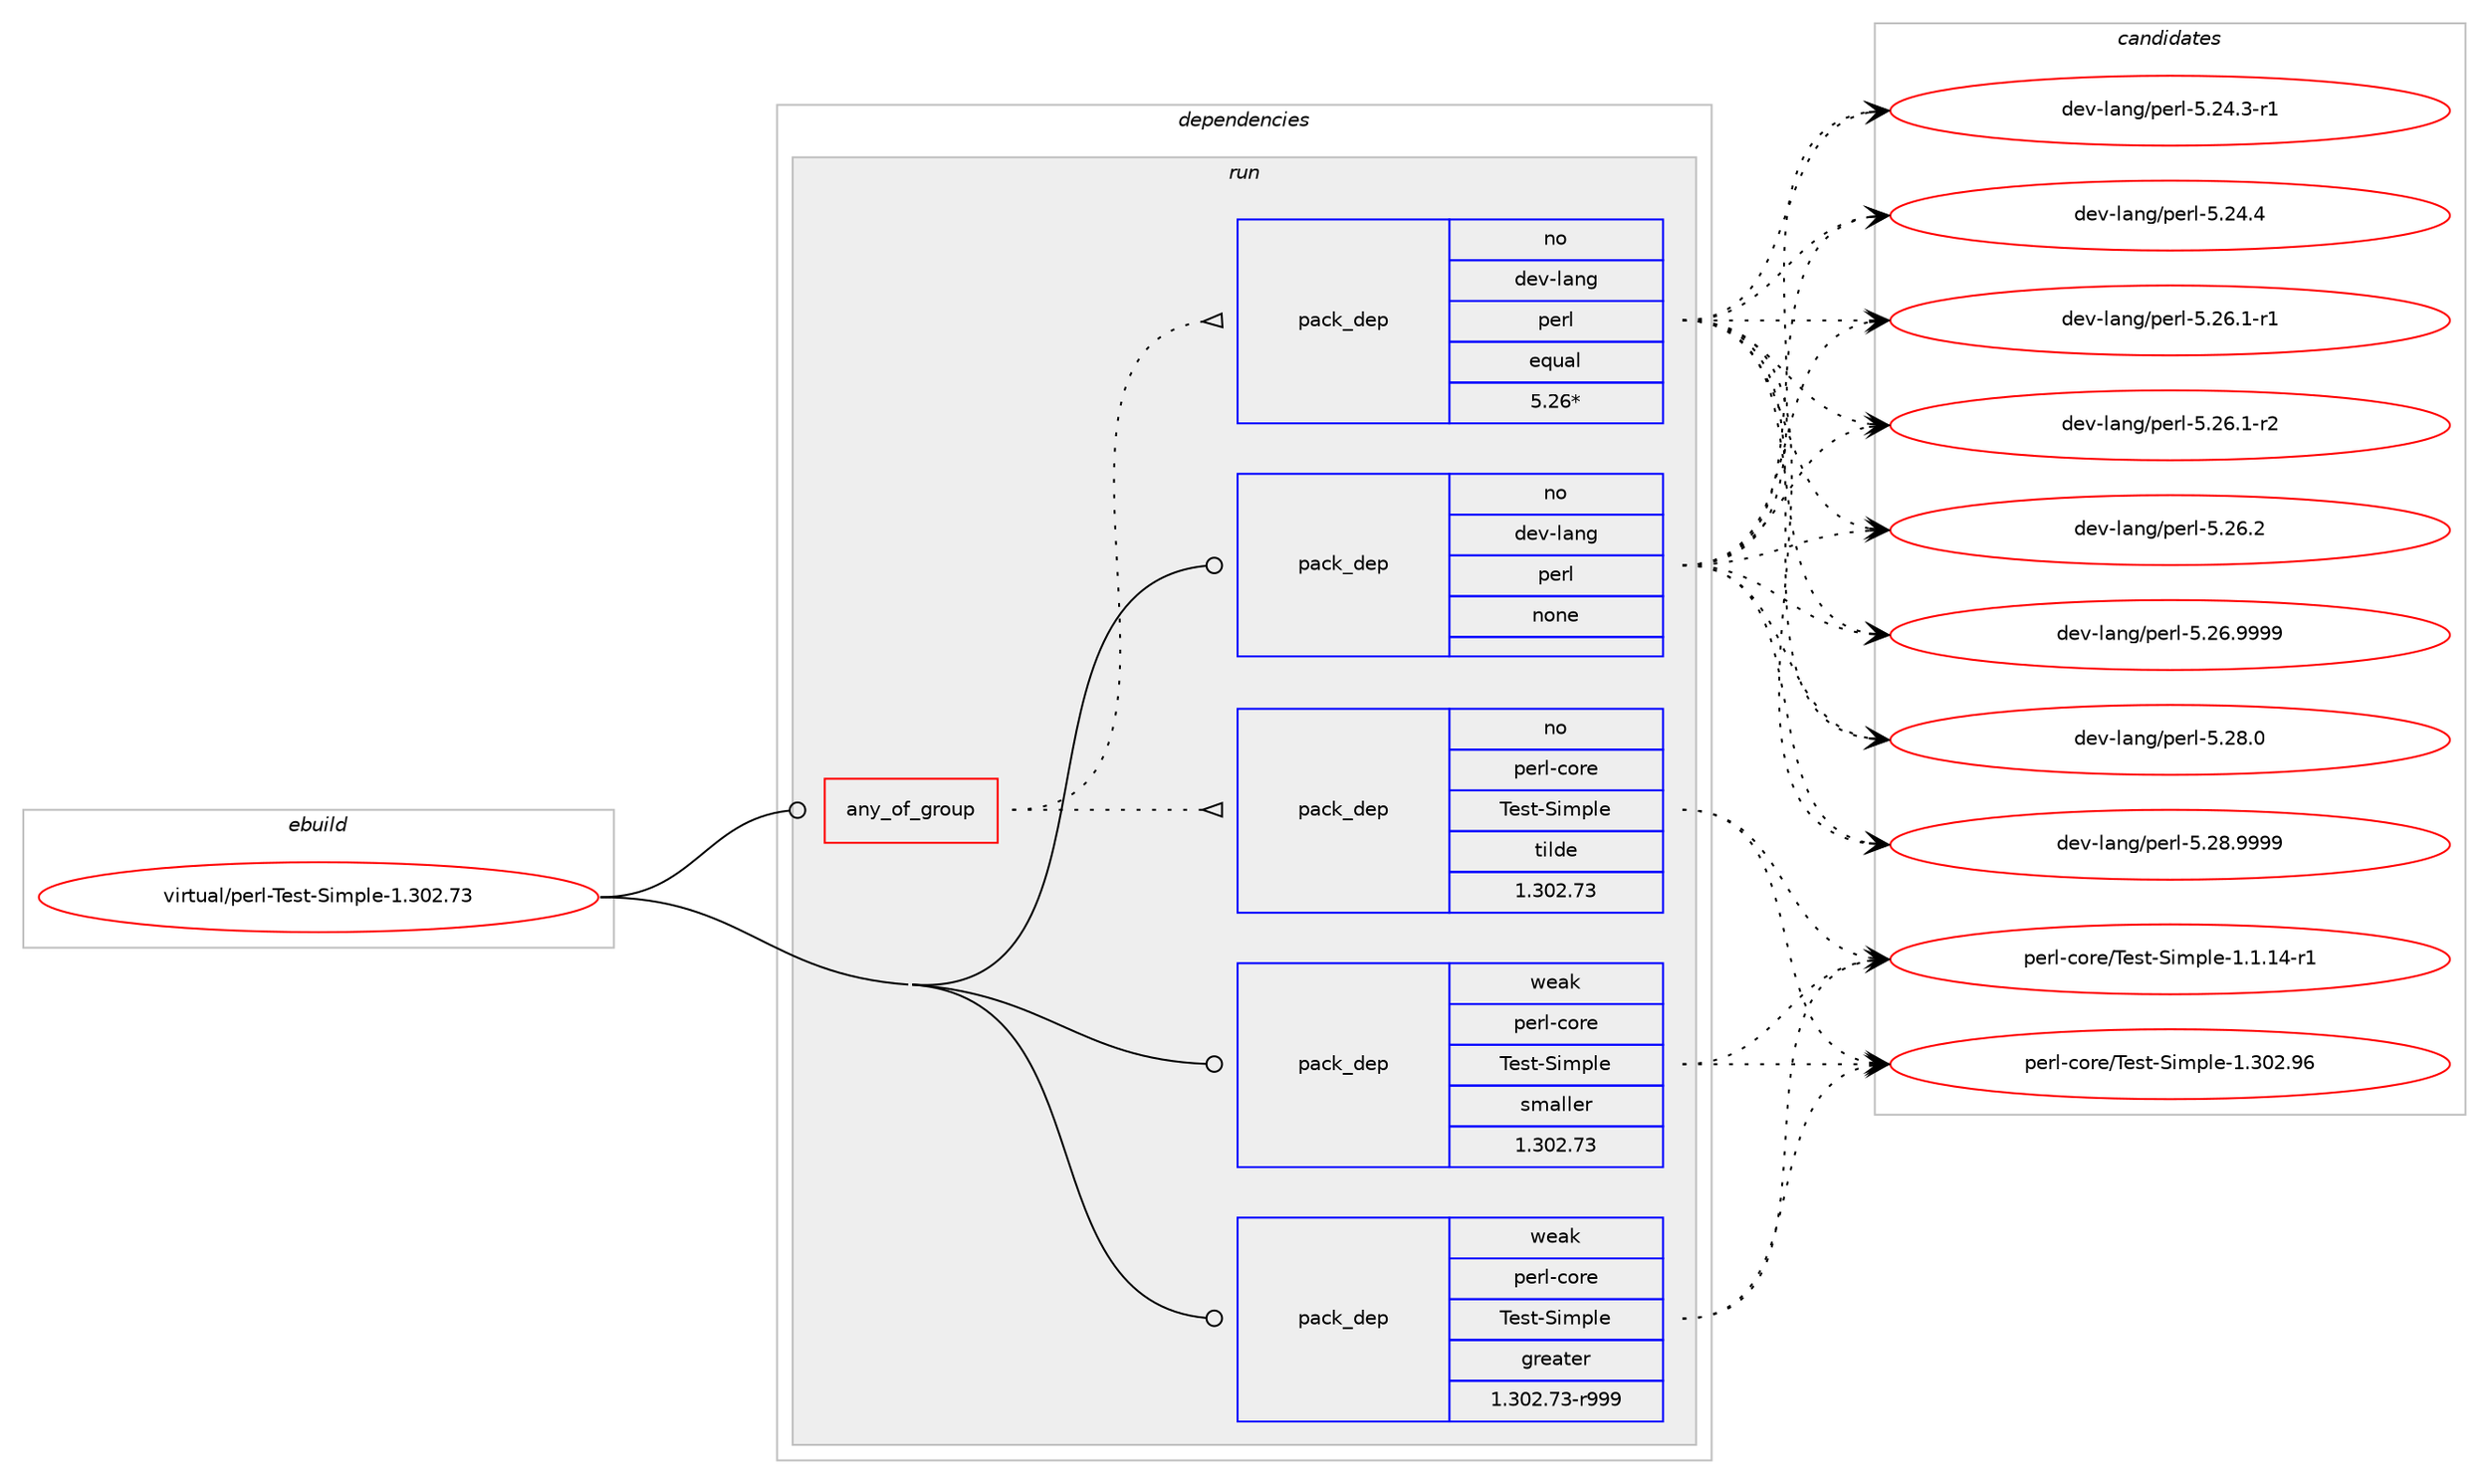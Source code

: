 digraph prolog {

# *************
# Graph options
# *************

newrank=true;
concentrate=true;
compound=true;
graph [rankdir=LR,fontname=Helvetica,fontsize=10,ranksep=1.5];#, ranksep=2.5, nodesep=0.2];
edge  [arrowhead=vee];
node  [fontname=Helvetica,fontsize=10];

# **********
# The ebuild
# **********

subgraph cluster_leftcol {
color=gray;
rank=same;
label=<<i>ebuild</i>>;
id [label="virtual/perl-Test-Simple-1.302.73", color=red, width=4, href="../virtual/perl-Test-Simple-1.302.73.svg"];
}

# ****************
# The dependencies
# ****************

subgraph cluster_midcol {
color=gray;
label=<<i>dependencies</i>>;
subgraph cluster_compile {
fillcolor="#eeeeee";
style=filled;
label=<<i>compile</i>>;
}
subgraph cluster_compileandrun {
fillcolor="#eeeeee";
style=filled;
label=<<i>compile and run</i>>;
}
subgraph cluster_run {
fillcolor="#eeeeee";
style=filled;
label=<<i>run</i>>;
subgraph any28041 {
dependency1742541 [label=<<TABLE BORDER="0" CELLBORDER="1" CELLSPACING="0" CELLPADDING="4"><TR><TD CELLPADDING="10">any_of_group</TD></TR></TABLE>>, shape=none, color=red];subgraph pack1250873 {
dependency1742542 [label=<<TABLE BORDER="0" CELLBORDER="1" CELLSPACING="0" CELLPADDING="4" WIDTH="220"><TR><TD ROWSPAN="6" CELLPADDING="30">pack_dep</TD></TR><TR><TD WIDTH="110">no</TD></TR><TR><TD>dev-lang</TD></TR><TR><TD>perl</TD></TR><TR><TD>equal</TD></TR><TR><TD>5.26*</TD></TR></TABLE>>, shape=none, color=blue];
}
dependency1742541:e -> dependency1742542:w [weight=20,style="dotted",arrowhead="oinv"];
subgraph pack1250874 {
dependency1742543 [label=<<TABLE BORDER="0" CELLBORDER="1" CELLSPACING="0" CELLPADDING="4" WIDTH="220"><TR><TD ROWSPAN="6" CELLPADDING="30">pack_dep</TD></TR><TR><TD WIDTH="110">no</TD></TR><TR><TD>perl-core</TD></TR><TR><TD>Test-Simple</TD></TR><TR><TD>tilde</TD></TR><TR><TD>1.302.73</TD></TR></TABLE>>, shape=none, color=blue];
}
dependency1742541:e -> dependency1742543:w [weight=20,style="dotted",arrowhead="oinv"];
}
id:e -> dependency1742541:w [weight=20,style="solid",arrowhead="odot"];
subgraph pack1250875 {
dependency1742544 [label=<<TABLE BORDER="0" CELLBORDER="1" CELLSPACING="0" CELLPADDING="4" WIDTH="220"><TR><TD ROWSPAN="6" CELLPADDING="30">pack_dep</TD></TR><TR><TD WIDTH="110">no</TD></TR><TR><TD>dev-lang</TD></TR><TR><TD>perl</TD></TR><TR><TD>none</TD></TR><TR><TD></TD></TR></TABLE>>, shape=none, color=blue];
}
id:e -> dependency1742544:w [weight=20,style="solid",arrowhead="odot"];
subgraph pack1250876 {
dependency1742545 [label=<<TABLE BORDER="0" CELLBORDER="1" CELLSPACING="0" CELLPADDING="4" WIDTH="220"><TR><TD ROWSPAN="6" CELLPADDING="30">pack_dep</TD></TR><TR><TD WIDTH="110">weak</TD></TR><TR><TD>perl-core</TD></TR><TR><TD>Test-Simple</TD></TR><TR><TD>greater</TD></TR><TR><TD>1.302.73-r999</TD></TR></TABLE>>, shape=none, color=blue];
}
id:e -> dependency1742545:w [weight=20,style="solid",arrowhead="odot"];
subgraph pack1250877 {
dependency1742546 [label=<<TABLE BORDER="0" CELLBORDER="1" CELLSPACING="0" CELLPADDING="4" WIDTH="220"><TR><TD ROWSPAN="6" CELLPADDING="30">pack_dep</TD></TR><TR><TD WIDTH="110">weak</TD></TR><TR><TD>perl-core</TD></TR><TR><TD>Test-Simple</TD></TR><TR><TD>smaller</TD></TR><TR><TD>1.302.73</TD></TR></TABLE>>, shape=none, color=blue];
}
id:e -> dependency1742546:w [weight=20,style="solid",arrowhead="odot"];
}
}

# **************
# The candidates
# **************

subgraph cluster_choices {
rank=same;
color=gray;
label=<<i>candidates</i>>;

subgraph choice1250873 {
color=black;
nodesep=1;
choice100101118451089711010347112101114108455346505246514511449 [label="dev-lang/perl-5.24.3-r1", color=red, width=4,href="../dev-lang/perl-5.24.3-r1.svg"];
choice10010111845108971101034711210111410845534650524652 [label="dev-lang/perl-5.24.4", color=red, width=4,href="../dev-lang/perl-5.24.4.svg"];
choice100101118451089711010347112101114108455346505446494511449 [label="dev-lang/perl-5.26.1-r1", color=red, width=4,href="../dev-lang/perl-5.26.1-r1.svg"];
choice100101118451089711010347112101114108455346505446494511450 [label="dev-lang/perl-5.26.1-r2", color=red, width=4,href="../dev-lang/perl-5.26.1-r2.svg"];
choice10010111845108971101034711210111410845534650544650 [label="dev-lang/perl-5.26.2", color=red, width=4,href="../dev-lang/perl-5.26.2.svg"];
choice10010111845108971101034711210111410845534650544657575757 [label="dev-lang/perl-5.26.9999", color=red, width=4,href="../dev-lang/perl-5.26.9999.svg"];
choice10010111845108971101034711210111410845534650564648 [label="dev-lang/perl-5.28.0", color=red, width=4,href="../dev-lang/perl-5.28.0.svg"];
choice10010111845108971101034711210111410845534650564657575757 [label="dev-lang/perl-5.28.9999", color=red, width=4,href="../dev-lang/perl-5.28.9999.svg"];
dependency1742542:e -> choice100101118451089711010347112101114108455346505246514511449:w [style=dotted,weight="100"];
dependency1742542:e -> choice10010111845108971101034711210111410845534650524652:w [style=dotted,weight="100"];
dependency1742542:e -> choice100101118451089711010347112101114108455346505446494511449:w [style=dotted,weight="100"];
dependency1742542:e -> choice100101118451089711010347112101114108455346505446494511450:w [style=dotted,weight="100"];
dependency1742542:e -> choice10010111845108971101034711210111410845534650544650:w [style=dotted,weight="100"];
dependency1742542:e -> choice10010111845108971101034711210111410845534650544657575757:w [style=dotted,weight="100"];
dependency1742542:e -> choice10010111845108971101034711210111410845534650564648:w [style=dotted,weight="100"];
dependency1742542:e -> choice10010111845108971101034711210111410845534650564657575757:w [style=dotted,weight="100"];
}
subgraph choice1250874 {
color=black;
nodesep=1;
choice112101114108459911111410147841011151164583105109112108101454946494649524511449 [label="perl-core/Test-Simple-1.1.14-r1", color=red, width=4,href="../perl-core/Test-Simple-1.1.14-r1.svg"];
choice112101114108459911111410147841011151164583105109112108101454946514850465754 [label="perl-core/Test-Simple-1.302.96", color=red, width=4,href="../perl-core/Test-Simple-1.302.96.svg"];
dependency1742543:e -> choice112101114108459911111410147841011151164583105109112108101454946494649524511449:w [style=dotted,weight="100"];
dependency1742543:e -> choice112101114108459911111410147841011151164583105109112108101454946514850465754:w [style=dotted,weight="100"];
}
subgraph choice1250875 {
color=black;
nodesep=1;
choice100101118451089711010347112101114108455346505246514511449 [label="dev-lang/perl-5.24.3-r1", color=red, width=4,href="../dev-lang/perl-5.24.3-r1.svg"];
choice10010111845108971101034711210111410845534650524652 [label="dev-lang/perl-5.24.4", color=red, width=4,href="../dev-lang/perl-5.24.4.svg"];
choice100101118451089711010347112101114108455346505446494511449 [label="dev-lang/perl-5.26.1-r1", color=red, width=4,href="../dev-lang/perl-5.26.1-r1.svg"];
choice100101118451089711010347112101114108455346505446494511450 [label="dev-lang/perl-5.26.1-r2", color=red, width=4,href="../dev-lang/perl-5.26.1-r2.svg"];
choice10010111845108971101034711210111410845534650544650 [label="dev-lang/perl-5.26.2", color=red, width=4,href="../dev-lang/perl-5.26.2.svg"];
choice10010111845108971101034711210111410845534650544657575757 [label="dev-lang/perl-5.26.9999", color=red, width=4,href="../dev-lang/perl-5.26.9999.svg"];
choice10010111845108971101034711210111410845534650564648 [label="dev-lang/perl-5.28.0", color=red, width=4,href="../dev-lang/perl-5.28.0.svg"];
choice10010111845108971101034711210111410845534650564657575757 [label="dev-lang/perl-5.28.9999", color=red, width=4,href="../dev-lang/perl-5.28.9999.svg"];
dependency1742544:e -> choice100101118451089711010347112101114108455346505246514511449:w [style=dotted,weight="100"];
dependency1742544:e -> choice10010111845108971101034711210111410845534650524652:w [style=dotted,weight="100"];
dependency1742544:e -> choice100101118451089711010347112101114108455346505446494511449:w [style=dotted,weight="100"];
dependency1742544:e -> choice100101118451089711010347112101114108455346505446494511450:w [style=dotted,weight="100"];
dependency1742544:e -> choice10010111845108971101034711210111410845534650544650:w [style=dotted,weight="100"];
dependency1742544:e -> choice10010111845108971101034711210111410845534650544657575757:w [style=dotted,weight="100"];
dependency1742544:e -> choice10010111845108971101034711210111410845534650564648:w [style=dotted,weight="100"];
dependency1742544:e -> choice10010111845108971101034711210111410845534650564657575757:w [style=dotted,weight="100"];
}
subgraph choice1250876 {
color=black;
nodesep=1;
choice112101114108459911111410147841011151164583105109112108101454946494649524511449 [label="perl-core/Test-Simple-1.1.14-r1", color=red, width=4,href="../perl-core/Test-Simple-1.1.14-r1.svg"];
choice112101114108459911111410147841011151164583105109112108101454946514850465754 [label="perl-core/Test-Simple-1.302.96", color=red, width=4,href="../perl-core/Test-Simple-1.302.96.svg"];
dependency1742545:e -> choice112101114108459911111410147841011151164583105109112108101454946494649524511449:w [style=dotted,weight="100"];
dependency1742545:e -> choice112101114108459911111410147841011151164583105109112108101454946514850465754:w [style=dotted,weight="100"];
}
subgraph choice1250877 {
color=black;
nodesep=1;
choice112101114108459911111410147841011151164583105109112108101454946494649524511449 [label="perl-core/Test-Simple-1.1.14-r1", color=red, width=4,href="../perl-core/Test-Simple-1.1.14-r1.svg"];
choice112101114108459911111410147841011151164583105109112108101454946514850465754 [label="perl-core/Test-Simple-1.302.96", color=red, width=4,href="../perl-core/Test-Simple-1.302.96.svg"];
dependency1742546:e -> choice112101114108459911111410147841011151164583105109112108101454946494649524511449:w [style=dotted,weight="100"];
dependency1742546:e -> choice112101114108459911111410147841011151164583105109112108101454946514850465754:w [style=dotted,weight="100"];
}
}

}
